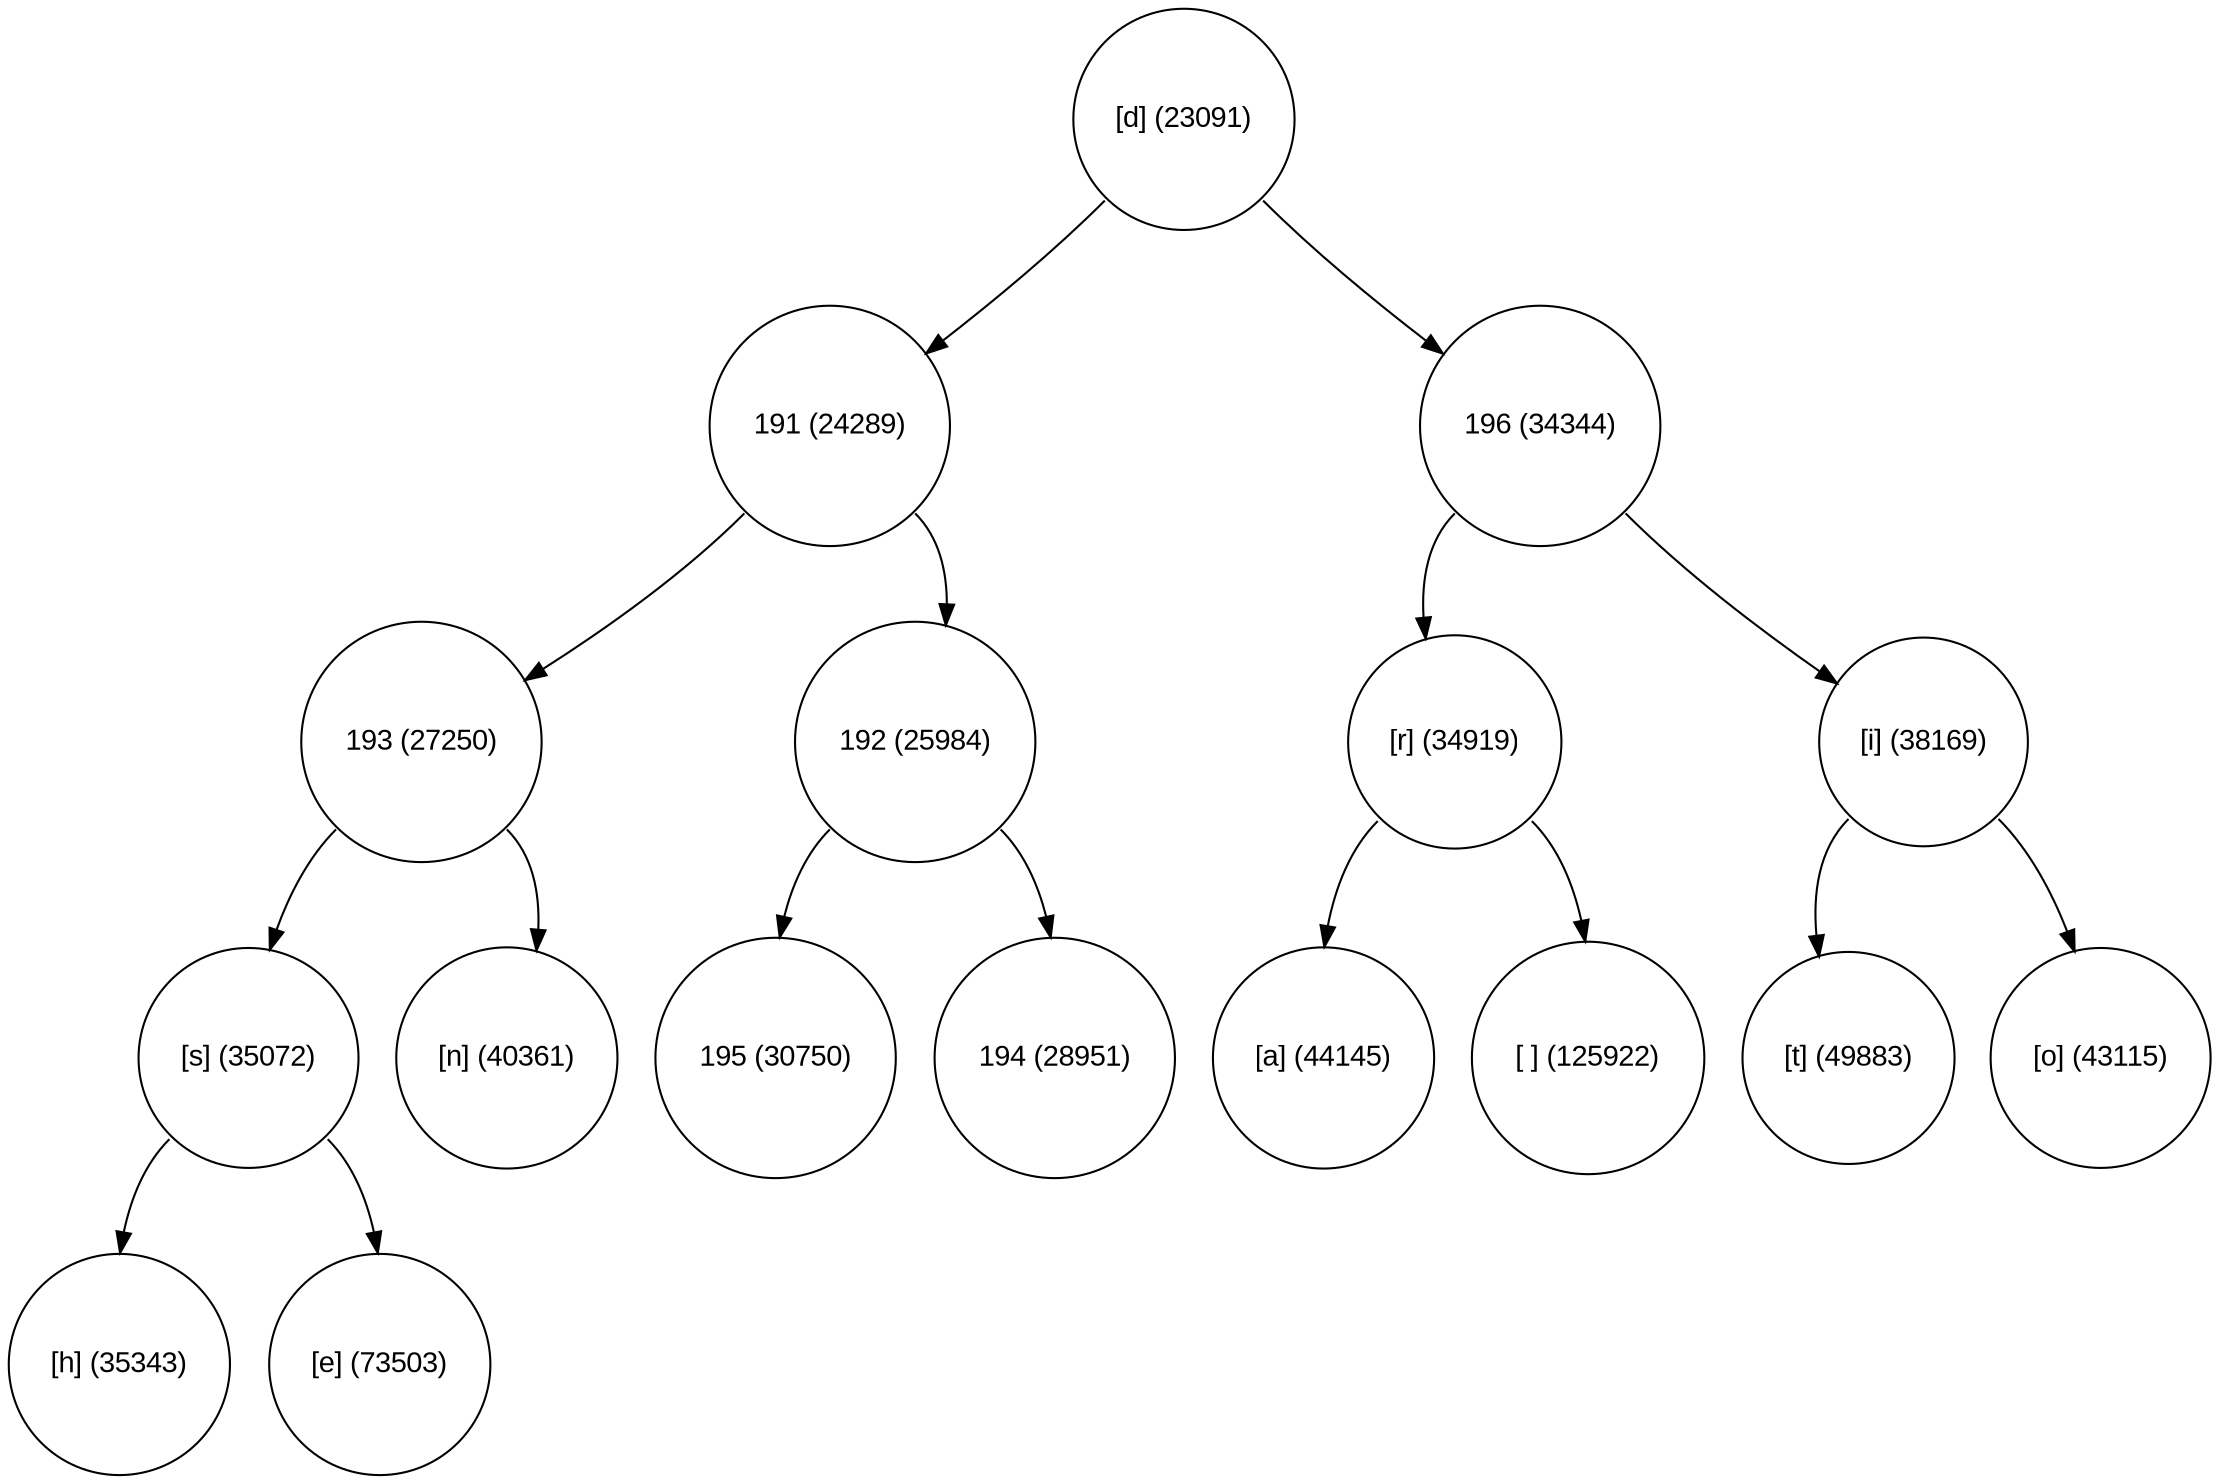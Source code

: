 digraph move_down {
	node [fontname="Arial", shape="circle", width=0.5]; 

	0 [label = "[d] (23091)"];
	0:sw -> 1;
	1 [label = "191 (24289)"];
	1:sw -> 3;
	3 [label = "193 (27250)"];
	3:sw -> 7;
	7 [label = "[s] (35072)"];
	7:sw -> 15;
	15 [label = "[h] (35343)"];
	7:se -> 16;
	16 [label = "[e] (73503)"];
	3:se -> 8;
	8 [label = "[n] (40361)"];
	1:se -> 4;
	4 [label = "192 (25984)"];
	4:sw -> 9;
	9 [label = "195 (30750)"];
	4:se -> 10;
	10 [label = "194 (28951)"];
	0:se -> 2;
	2 [label = "196 (34344)"];
	2:sw -> 5;
	5 [label = "[r] (34919)"];
	5:sw -> 11;
	11 [label = "[a] (44145)"];
	5:se -> 12;
	12 [label = "[ ] (125922)"];
	2:se -> 6;
	6 [label = "[i] (38169)"];
	6:sw -> 13;
	13 [label = "[t] (49883)"];
	6:se -> 14;
	14 [label = "[o] (43115)"];
}
